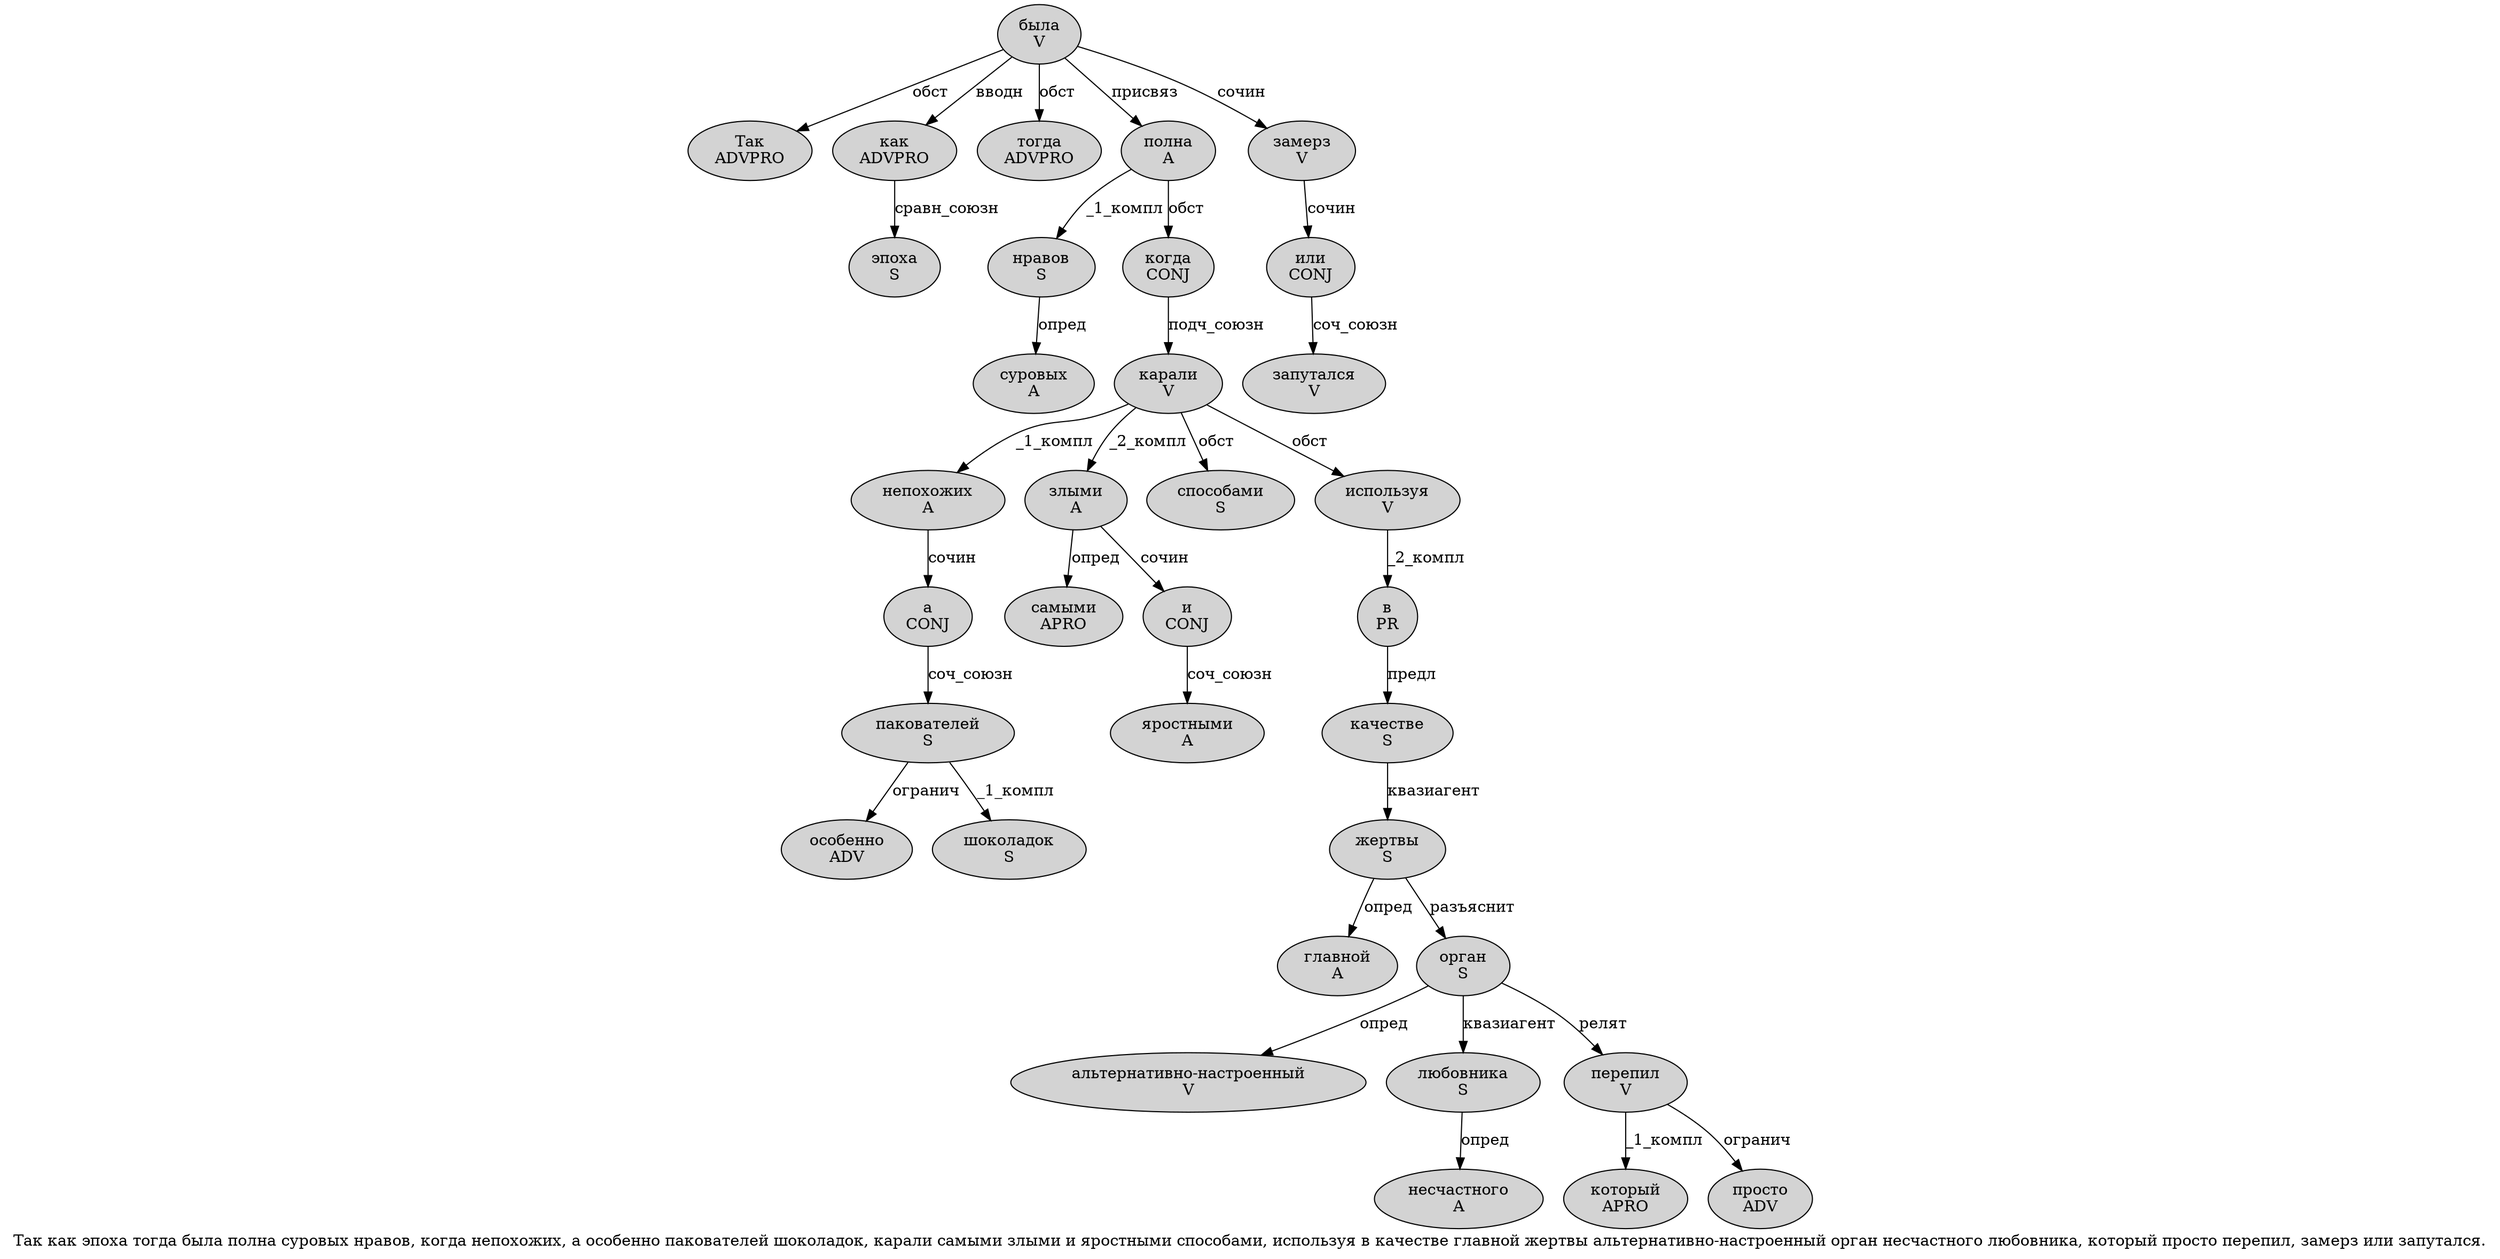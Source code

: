 digraph SENTENCE_3002 {
	graph [label="Так как эпоха тогда была полна суровых нравов, когда непохожих, а особенно пакователей шоколадок, карали самыми злыми и яростными способами, используя в качестве главной жертвы альтернативно-настроенный орган несчастного любовника, который просто перепил, замерз или запутался."]
	node [style=filled]
		0 [label="Так
ADVPRO" color="" fillcolor=lightgray penwidth=1 shape=ellipse]
		1 [label="как
ADVPRO" color="" fillcolor=lightgray penwidth=1 shape=ellipse]
		2 [label="эпоха
S" color="" fillcolor=lightgray penwidth=1 shape=ellipse]
		3 [label="тогда
ADVPRO" color="" fillcolor=lightgray penwidth=1 shape=ellipse]
		4 [label="была
V" color="" fillcolor=lightgray penwidth=1 shape=ellipse]
		5 [label="полна
A" color="" fillcolor=lightgray penwidth=1 shape=ellipse]
		6 [label="суровых
A" color="" fillcolor=lightgray penwidth=1 shape=ellipse]
		7 [label="нравов
S" color="" fillcolor=lightgray penwidth=1 shape=ellipse]
		9 [label="когда
CONJ" color="" fillcolor=lightgray penwidth=1 shape=ellipse]
		10 [label="непохожих
A" color="" fillcolor=lightgray penwidth=1 shape=ellipse]
		12 [label="а
CONJ" color="" fillcolor=lightgray penwidth=1 shape=ellipse]
		13 [label="особенно
ADV" color="" fillcolor=lightgray penwidth=1 shape=ellipse]
		14 [label="пакователей
S" color="" fillcolor=lightgray penwidth=1 shape=ellipse]
		15 [label="шоколадок
S" color="" fillcolor=lightgray penwidth=1 shape=ellipse]
		17 [label="карали
V" color="" fillcolor=lightgray penwidth=1 shape=ellipse]
		18 [label="самыми
APRO" color="" fillcolor=lightgray penwidth=1 shape=ellipse]
		19 [label="злыми
A" color="" fillcolor=lightgray penwidth=1 shape=ellipse]
		20 [label="и
CONJ" color="" fillcolor=lightgray penwidth=1 shape=ellipse]
		21 [label="яростными
A" color="" fillcolor=lightgray penwidth=1 shape=ellipse]
		22 [label="способами
S" color="" fillcolor=lightgray penwidth=1 shape=ellipse]
		24 [label="используя
V" color="" fillcolor=lightgray penwidth=1 shape=ellipse]
		25 [label="в
PR" color="" fillcolor=lightgray penwidth=1 shape=ellipse]
		26 [label="качестве
S" color="" fillcolor=lightgray penwidth=1 shape=ellipse]
		27 [label="главной
A" color="" fillcolor=lightgray penwidth=1 shape=ellipse]
		28 [label="жертвы
S" color="" fillcolor=lightgray penwidth=1 shape=ellipse]
		29 [label="альтернативно-настроенный
V" color="" fillcolor=lightgray penwidth=1 shape=ellipse]
		30 [label="орган
S" color="" fillcolor=lightgray penwidth=1 shape=ellipse]
		31 [label="несчастного
A" color="" fillcolor=lightgray penwidth=1 shape=ellipse]
		32 [label="любовника
S" color="" fillcolor=lightgray penwidth=1 shape=ellipse]
		34 [label="который
APRO" color="" fillcolor=lightgray penwidth=1 shape=ellipse]
		35 [label="просто
ADV" color="" fillcolor=lightgray penwidth=1 shape=ellipse]
		36 [label="перепил
V" color="" fillcolor=lightgray penwidth=1 shape=ellipse]
		38 [label="замерз
V" color="" fillcolor=lightgray penwidth=1 shape=ellipse]
		39 [label="или
CONJ" color="" fillcolor=lightgray penwidth=1 shape=ellipse]
		40 [label="запутался
V" color="" fillcolor=lightgray penwidth=1 shape=ellipse]
			9 -> 17 [label="подч_союзн"]
			7 -> 6 [label="опред"]
			36 -> 34 [label="_1_компл"]
			36 -> 35 [label="огранич"]
			12 -> 14 [label="соч_союзн"]
			5 -> 7 [label="_1_компл"]
			5 -> 9 [label="обст"]
			4 -> 0 [label="обст"]
			4 -> 1 [label="вводн"]
			4 -> 3 [label="обст"]
			4 -> 5 [label="присвяз"]
			4 -> 38 [label="сочин"]
			38 -> 39 [label="сочин"]
			39 -> 40 [label="соч_союзн"]
			28 -> 27 [label="опред"]
			28 -> 30 [label="разъяснит"]
			32 -> 31 [label="опред"]
			10 -> 12 [label="сочин"]
			24 -> 25 [label="_2_компл"]
			1 -> 2 [label="сравн_союзн"]
			20 -> 21 [label="соч_союзн"]
			19 -> 18 [label="опред"]
			19 -> 20 [label="сочин"]
			30 -> 29 [label="опред"]
			30 -> 32 [label="квазиагент"]
			30 -> 36 [label="релят"]
			14 -> 13 [label="огранич"]
			14 -> 15 [label="_1_компл"]
			17 -> 10 [label="_1_компл"]
			17 -> 19 [label="_2_компл"]
			17 -> 22 [label="обст"]
			17 -> 24 [label="обст"]
			25 -> 26 [label="предл"]
			26 -> 28 [label="квазиагент"]
}